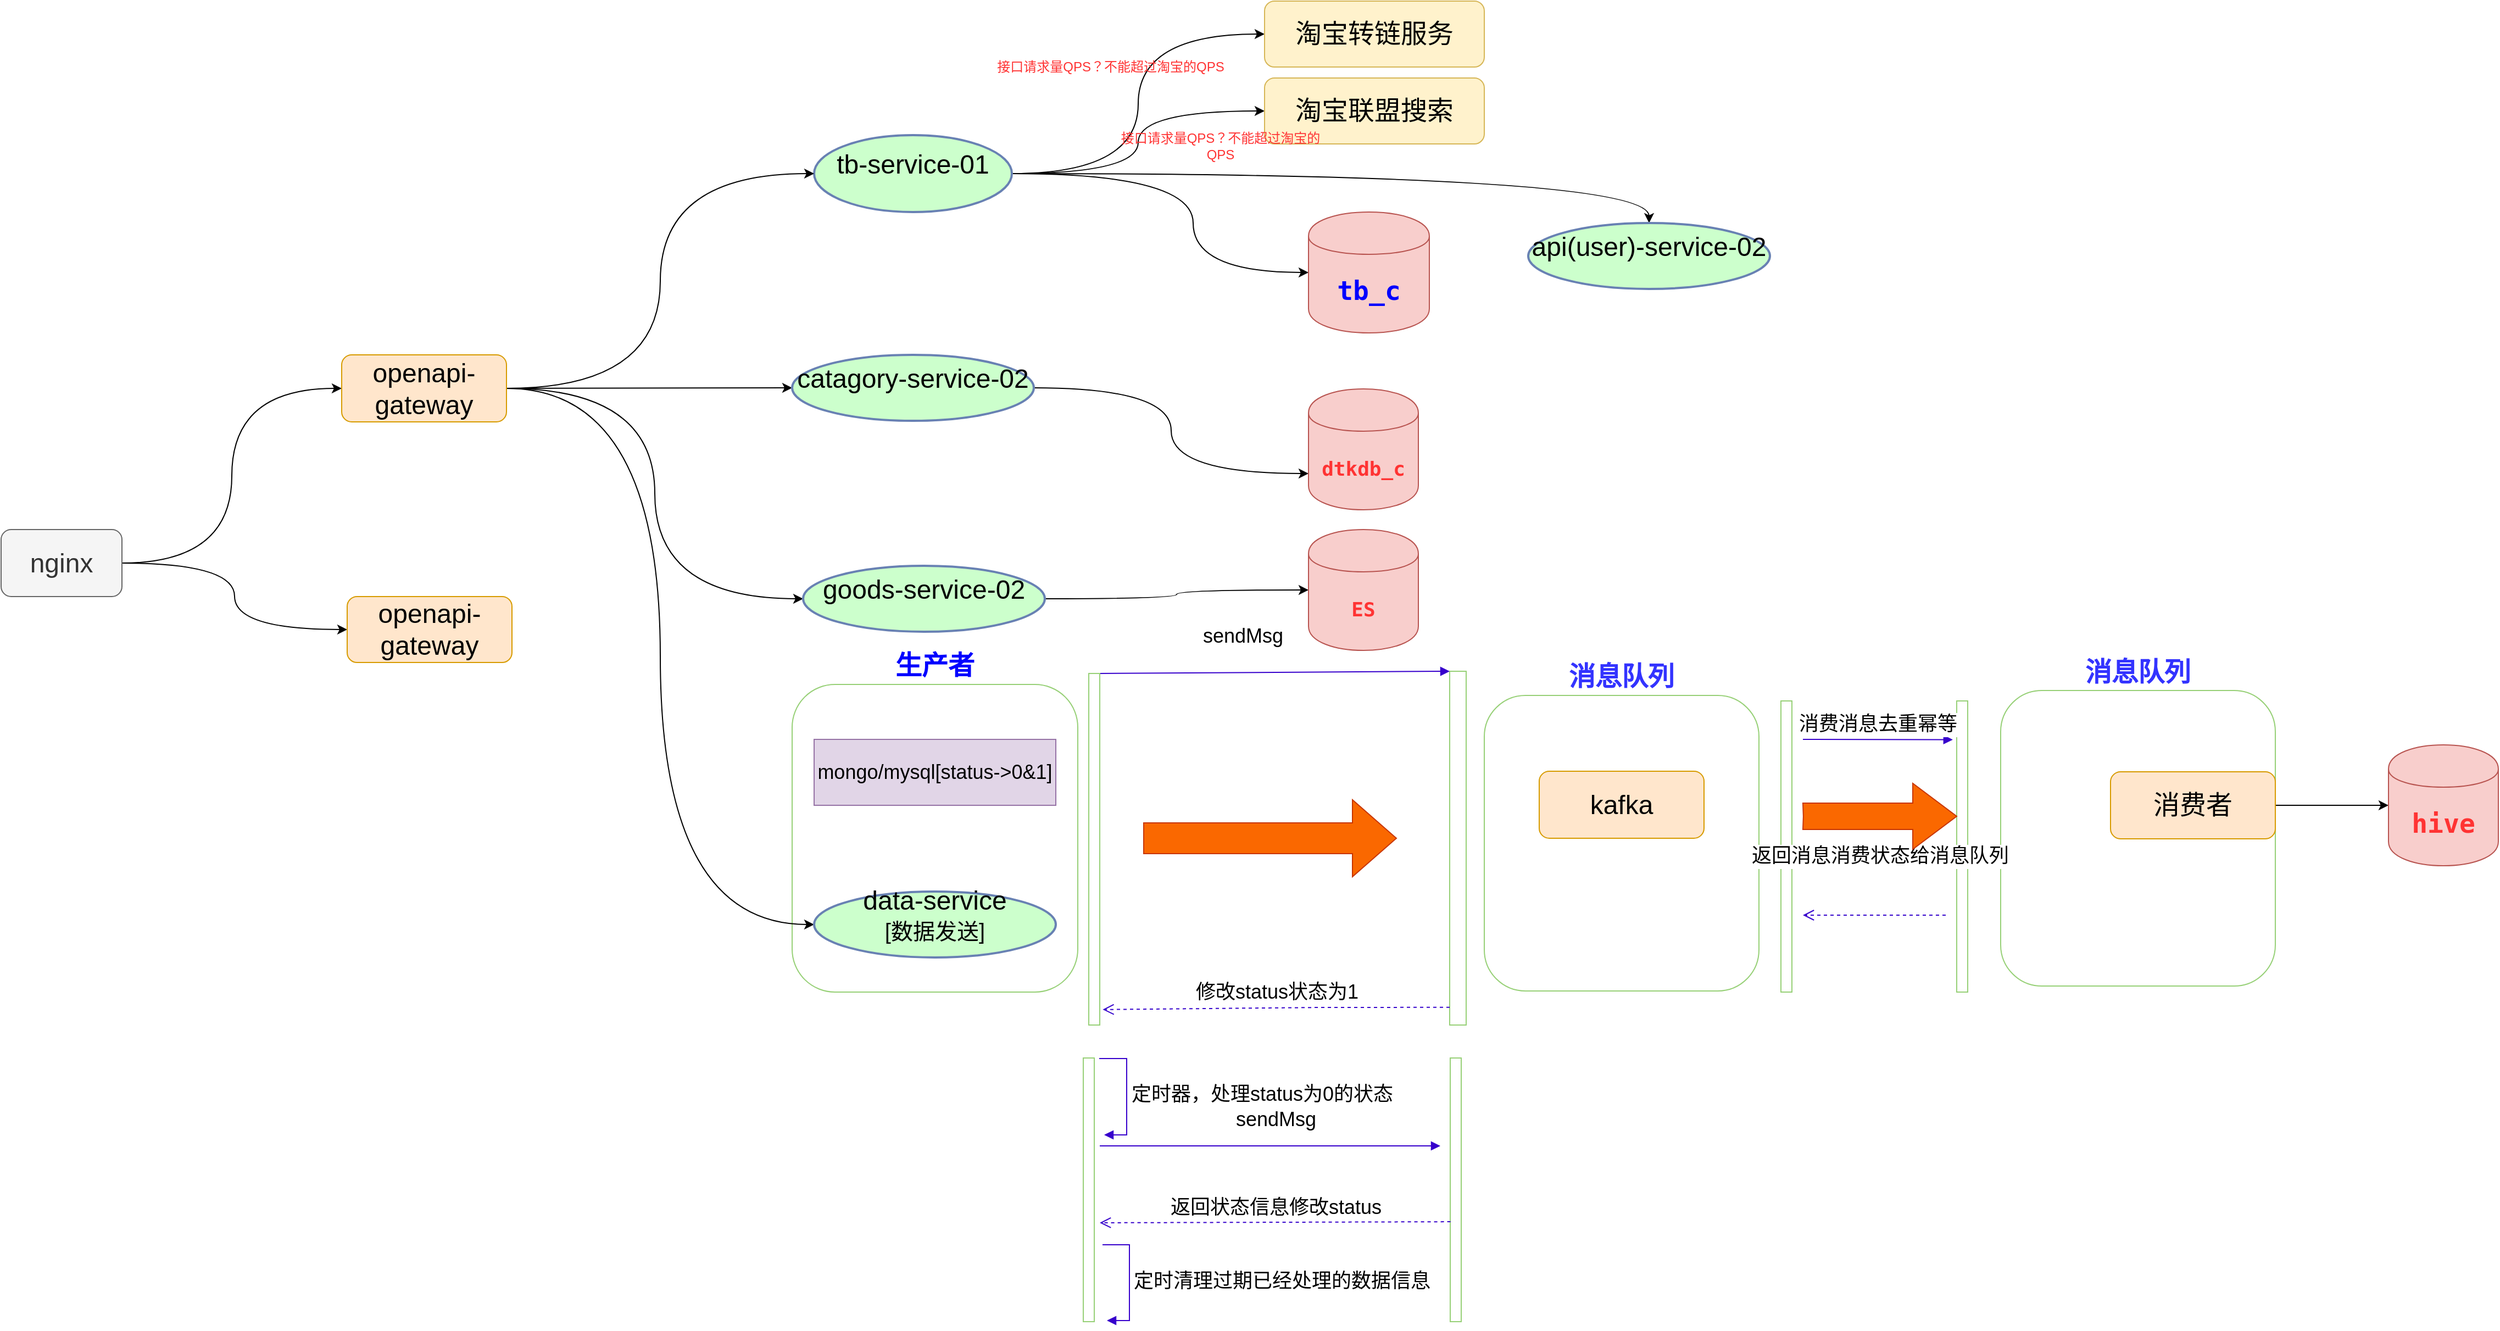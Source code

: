 <mxfile version="10.6.3" type="github"><diagram name="Page-1" id="80d4a630-b321-0f5e-ff81-c5a36ef4752d"><mxGraphModel dx="3240" dy="1279" grid="1" gridSize="10" guides="1" tooltips="1" connect="1" arrows="1" fold="1" page="0" pageScale="1" pageWidth="1100" pageHeight="850" background="#ffffff" math="0" shadow="0"><root><mxCell id="0"/><mxCell id="1" parent="0"/><mxCell id="1MvGkgs8kc9f2CIBTxwt-19" value="&lt;b&gt;&lt;font style=&quot;font-size: 24px&quot; color=&quot;#3333ff&quot;&gt;消息队列&lt;/font&gt;&lt;/b&gt;" style="rounded=1;whiteSpace=wrap;html=1;strokeColor=#97D077;labelPosition=center;verticalLabelPosition=top;align=center;verticalAlign=bottom;" parent="1" vertex="1"><mxGeometry x="340" y="465.5" width="250" height="269" as="geometry"/></mxCell><mxCell id="1MvGkgs8kc9f2CIBTxwt-18" value="&lt;b&gt;&lt;font style=&quot;font-size: 24px&quot; color=&quot;#3333ff&quot;&gt;消息队列&lt;/font&gt;&lt;/b&gt;" style="rounded=1;whiteSpace=wrap;html=1;strokeColor=#97D077;labelPosition=center;verticalLabelPosition=top;align=center;verticalAlign=bottom;" parent="1" vertex="1"><mxGeometry x="-130" y="470" width="250" height="269" as="geometry"/></mxCell><mxCell id="1MvGkgs8kc9f2CIBTxwt-1" value="&lt;div style=&quot;text-align: left&quot;&gt;&lt;b style=&quot;font-size: 24px ; color: rgb(0 , 0 , 255)&quot;&gt;&lt;font face=&quot;Verdana&quot;&gt;生产者&lt;/font&gt;&lt;/b&gt;&lt;/div&gt;" style="rounded=1;whiteSpace=wrap;html=1;strokeColor=#97D077;labelPosition=center;verticalLabelPosition=top;align=center;verticalAlign=bottom;" parent="1" vertex="1"><mxGeometry x="-760" y="460" width="260" height="280" as="geometry"/></mxCell><mxCell id="DHGjigpl-4iPCOjcgtkD-21" value="" style="edgeStyle=orthogonalEdgeStyle;rounded=0;orthogonalLoop=1;jettySize=auto;html=1;curved=1;" parent="1" source="DHGjigpl-4iPCOjcgtkD-2" target="DHGjigpl-4iPCOjcgtkD-19" edge="1"><mxGeometry relative="1" as="geometry"><mxPoint x="-440" y="-5" as="targetPoint"/><Array as="points"><mxPoint x="-395" y="-5"/><mxPoint x="-395" y="85"/></Array></mxGeometry></mxCell><mxCell id="DHGjigpl-4iPCOjcgtkD-23" style="edgeStyle=orthogonalEdgeStyle;rounded=0;orthogonalLoop=1;jettySize=auto;html=1;entryX=0;entryY=0.5;entryDx=0;entryDy=0;curved=1;" parent="1" source="DHGjigpl-4iPCOjcgtkD-2" target="DHGjigpl-4iPCOjcgtkD-16" edge="1"><mxGeometry relative="1" as="geometry"/></mxCell><mxCell id="DHGjigpl-4iPCOjcgtkD-25" style="edgeStyle=orthogonalEdgeStyle;rounded=0;orthogonalLoop=1;jettySize=auto;html=1;entryX=0;entryY=0.5;entryDx=0;entryDy=0;curved=1;" parent="1" source="DHGjigpl-4iPCOjcgtkD-2" target="DHGjigpl-4iPCOjcgtkD-17" edge="1"><mxGeometry relative="1" as="geometry"/></mxCell><mxCell id="DHGjigpl-4iPCOjcgtkD-27" style="edgeStyle=orthogonalEdgeStyle;curved=1;rounded=0;orthogonalLoop=1;jettySize=auto;html=1;" parent="1" source="DHGjigpl-4iPCOjcgtkD-2" target="DHGjigpl-4iPCOjcgtkD-13" edge="1"><mxGeometry relative="1" as="geometry"/></mxCell><mxCell id="DHGjigpl-4iPCOjcgtkD-2" value="&lt;font style=&quot;font-size: 24px&quot;&gt;tb-service-01&lt;br&gt;&lt;/font&gt;" style="ellipse;whiteSpace=wrap;html=1;rounded=1;shadow=0;comic=0;labelBackgroundColor=none;strokeColor=#6881B3;strokeWidth=2;fillColor=#CCFFCC;fontFamily=Helvetica;fontSize=22;fontColor=#000000;verticalAlign=middle;gradientColor=none;gradientDirection=north;spacingBottom=17;" parent="1" vertex="1"><mxGeometry x="-740" y="-40" width="180" height="70" as="geometry"/></mxCell><mxCell id="DHGjigpl-4iPCOjcgtkD-47" style="edgeStyle=orthogonalEdgeStyle;curved=1;rounded=0;orthogonalLoop=1;jettySize=auto;html=1;entryX=0;entryY=0.5;entryDx=0;entryDy=0;" parent="1" source="DHGjigpl-4iPCOjcgtkD-3" target="DHGjigpl-4iPCOjcgtkD-4" edge="1"><mxGeometry relative="1" as="geometry"/></mxCell><mxCell id="DHGjigpl-4iPCOjcgtkD-48" style="edgeStyle=orthogonalEdgeStyle;curved=1;rounded=0;orthogonalLoop=1;jettySize=auto;html=1;entryX=0;entryY=0.5;entryDx=0;entryDy=0;" parent="1" source="DHGjigpl-4iPCOjcgtkD-3" target="DHGjigpl-4iPCOjcgtkD-5" edge="1"><mxGeometry relative="1" as="geometry"/></mxCell><mxCell id="DHGjigpl-4iPCOjcgtkD-3" value="&lt;font style=&quot;font-size: 24px&quot;&gt;nginx&lt;/font&gt;" style="rounded=1;whiteSpace=wrap;html=1;fillColor=#f5f5f5;strokeColor=#666666;fontColor=#333333;" parent="1" vertex="1"><mxGeometry x="-1480" y="319" width="110" height="61" as="geometry"/></mxCell><mxCell id="DHGjigpl-4iPCOjcgtkD-33" style="edgeStyle=orthogonalEdgeStyle;curved=1;rounded=0;orthogonalLoop=1;jettySize=auto;html=1;entryX=0;entryY=0.5;entryDx=0;entryDy=0;" parent="1" source="DHGjigpl-4iPCOjcgtkD-4" target="DHGjigpl-4iPCOjcgtkD-32" edge="1"><mxGeometry relative="1" as="geometry"/></mxCell><mxCell id="DHGjigpl-4iPCOjcgtkD-34" style="edgeStyle=orthogonalEdgeStyle;curved=1;rounded=0;orthogonalLoop=1;jettySize=auto;html=1;entryX=0;entryY=0.5;entryDx=0;entryDy=0;" parent="1" source="DHGjigpl-4iPCOjcgtkD-4" target="DHGjigpl-4iPCOjcgtkD-12" edge="1"><mxGeometry relative="1" as="geometry"/></mxCell><mxCell id="DHGjigpl-4iPCOjcgtkD-35" style="edgeStyle=orthogonalEdgeStyle;curved=1;rounded=0;orthogonalLoop=1;jettySize=auto;html=1;entryX=0;entryY=0.5;entryDx=0;entryDy=0;" parent="1" source="DHGjigpl-4iPCOjcgtkD-4" target="DHGjigpl-4iPCOjcgtkD-9" edge="1"><mxGeometry relative="1" as="geometry"/></mxCell><mxCell id="DHGjigpl-4iPCOjcgtkD-36" style="edgeStyle=orthogonalEdgeStyle;curved=1;rounded=0;orthogonalLoop=1;jettySize=auto;html=1;entryX=0;entryY=0.5;entryDx=0;entryDy=0;" parent="1" source="DHGjigpl-4iPCOjcgtkD-4" target="DHGjigpl-4iPCOjcgtkD-2" edge="1"><mxGeometry relative="1" as="geometry"/></mxCell><mxCell id="DHGjigpl-4iPCOjcgtkD-4" value="&lt;span style=&quot;font-size: 24px&quot;&gt;openapi-gateway&lt;/span&gt;" style="rounded=1;whiteSpace=wrap;html=1;fillColor=#ffe6cc;strokeColor=#d79b00;" parent="1" vertex="1"><mxGeometry x="-1170" y="160" width="150" height="61" as="geometry"/></mxCell><mxCell id="DHGjigpl-4iPCOjcgtkD-5" value="&lt;span style=&quot;font-size: 24px&quot;&gt;openapi-gateway&lt;/span&gt;" style="rounded=1;whiteSpace=wrap;html=1;fillColor=#ffe6cc;strokeColor=#d79b00;" parent="1" vertex="1"><mxGeometry x="-1165" y="380" width="150" height="60" as="geometry"/></mxCell><mxCell id="DHGjigpl-4iPCOjcgtkD-29" style="edgeStyle=orthogonalEdgeStyle;curved=1;rounded=0;orthogonalLoop=1;jettySize=auto;html=1;entryX=0;entryY=0.7;entryDx=0;entryDy=0;" parent="1" source="DHGjigpl-4iPCOjcgtkD-9" target="DHGjigpl-4iPCOjcgtkD-28" edge="1"><mxGeometry relative="1" as="geometry"/></mxCell><mxCell id="DHGjigpl-4iPCOjcgtkD-9" value="&lt;font style=&quot;font-size: 24px&quot;&gt;catagory-service-02&lt;br&gt;&lt;/font&gt;" style="ellipse;whiteSpace=wrap;html=1;rounded=1;shadow=0;comic=0;labelBackgroundColor=none;strokeColor=#6881B3;strokeWidth=2;fillColor=#CCFFCC;fontFamily=Helvetica;fontSize=22;fontColor=#000000;verticalAlign=middle;gradientColor=none;gradientDirection=north;spacingBottom=17;" parent="1" vertex="1"><mxGeometry x="-760" y="160" width="220" height="60" as="geometry"/></mxCell><mxCell id="DHGjigpl-4iPCOjcgtkD-31" style="edgeStyle=orthogonalEdgeStyle;curved=1;rounded=0;orthogonalLoop=1;jettySize=auto;html=1;entryX=0;entryY=0.5;entryDx=0;entryDy=0;" parent="1" source="DHGjigpl-4iPCOjcgtkD-12" target="DHGjigpl-4iPCOjcgtkD-30" edge="1"><mxGeometry relative="1" as="geometry"/></mxCell><mxCell id="DHGjigpl-4iPCOjcgtkD-12" value="&lt;font style=&quot;font-size: 24px&quot;&gt;goods-service-02&lt;br&gt;&lt;/font&gt;" style="ellipse;whiteSpace=wrap;html=1;rounded=1;shadow=0;comic=0;labelBackgroundColor=none;strokeColor=#6881B3;strokeWidth=2;fillColor=#CCFFCC;fontFamily=Helvetica;fontSize=22;fontColor=#000000;verticalAlign=middle;gradientColor=none;gradientDirection=north;spacingBottom=17;" parent="1" vertex="1"><mxGeometry x="-750" y="352" width="220" height="60" as="geometry"/></mxCell><mxCell id="DHGjigpl-4iPCOjcgtkD-13" value="&lt;font style=&quot;font-size: 24px&quot;&gt;api(user)-service-02&lt;br&gt;&lt;/font&gt;" style="ellipse;whiteSpace=wrap;html=1;rounded=1;shadow=0;comic=0;labelBackgroundColor=none;strokeColor=#6881B3;strokeWidth=2;fillColor=#CCFFCC;fontFamily=Helvetica;fontSize=22;fontColor=#000000;verticalAlign=middle;gradientColor=none;gradientDirection=north;spacingBottom=17;" parent="1" vertex="1"><mxGeometry x="-90" y="40" width="220" height="60" as="geometry"/></mxCell><mxCell id="DHGjigpl-4iPCOjcgtkD-16" value="&lt;font style=&quot;font-size: 24px&quot;&gt;淘宝转链服务&lt;/font&gt;" style="rounded=1;whiteSpace=wrap;html=1;fillColor=#fff2cc;strokeColor=#d6b656;" parent="1" vertex="1"><mxGeometry x="-330" y="-162" width="200" height="60" as="geometry"/></mxCell><mxCell id="DHGjigpl-4iPCOjcgtkD-17" value="&lt;font style=&quot;font-size: 24px&quot;&gt;淘宝联盟搜索&lt;/font&gt;" style="rounded=1;whiteSpace=wrap;html=1;fillColor=#fff2cc;strokeColor=#d6b656;" parent="1" vertex="1"><mxGeometry x="-330" y="-92" width="200" height="60" as="geometry"/></mxCell><mxCell id="DHGjigpl-4iPCOjcgtkD-19" value="&lt;pre&gt;&lt;b&gt;&lt;font color=&quot;#0000ff&quot; style=&quot;font-size: 24px&quot;&gt;tb_c&lt;/font&gt;&lt;/b&gt;&lt;/pre&gt;" style="shape=cylinder;whiteSpace=wrap;html=1;boundedLbl=1;backgroundOutline=1;fillColor=#f8cecc;strokeColor=#b85450;" parent="1" vertex="1"><mxGeometry x="-290" y="30" width="110" height="110" as="geometry"/></mxCell><mxCell id="DHGjigpl-4iPCOjcgtkD-28" value="&lt;pre&gt;&lt;pre&gt;&lt;font color=&quot;#ff3333&quot; size=&quot;1&quot;&gt;&lt;b style=&quot;font-size: 18px&quot;&gt;dtkdb_c&lt;/b&gt;&lt;/font&gt;&lt;/pre&gt;&lt;/pre&gt;" style="shape=cylinder;whiteSpace=wrap;html=1;boundedLbl=1;backgroundOutline=1;fillColor=#f8cecc;strokeColor=#b85450;" parent="1" vertex="1"><mxGeometry x="-290" y="191" width="100" height="110" as="geometry"/></mxCell><mxCell id="DHGjigpl-4iPCOjcgtkD-30" value="&lt;pre&gt;&lt;pre&gt;&lt;font color=&quot;#ff3333&quot; size=&quot;1&quot;&gt;&lt;b style=&quot;font-size: 18px&quot;&gt;ES&lt;/b&gt;&lt;/font&gt;&lt;/pre&gt;&lt;/pre&gt;" style="shape=cylinder;whiteSpace=wrap;html=1;boundedLbl=1;backgroundOutline=1;fillColor=#f8cecc;strokeColor=#b85450;" parent="1" vertex="1"><mxGeometry x="-290" y="319" width="100" height="110" as="geometry"/></mxCell><mxCell id="DHGjigpl-4iPCOjcgtkD-32" value="&lt;font&gt;&lt;span style=&quot;font-size: 24px&quot;&gt;data-service&lt;/span&gt;&lt;br&gt;&lt;font style=&quot;font-size: 20px&quot;&gt;[数据发送]&lt;/font&gt;&lt;br&gt;&lt;/font&gt;" style="ellipse;whiteSpace=wrap;html=1;rounded=1;shadow=0;comic=0;labelBackgroundColor=none;strokeColor=#6881B3;strokeWidth=2;fillColor=#CCFFCC;fontFamily=Helvetica;fontSize=22;fontColor=#000000;verticalAlign=middle;gradientColor=none;gradientDirection=north;spacingBottom=17;" parent="1" vertex="1"><mxGeometry x="-740" y="648.5" width="220" height="60" as="geometry"/></mxCell><mxCell id="DHGjigpl-4iPCOjcgtkD-37" value="&lt;span style=&quot;font-size: 24px&quot;&gt;kafka&lt;/span&gt;" style="rounded=1;whiteSpace=wrap;html=1;fillColor=#ffe6cc;strokeColor=#d79b00;" parent="1" vertex="1"><mxGeometry x="-80" y="539" width="150" height="61" as="geometry"/></mxCell><mxCell id="DHGjigpl-4iPCOjcgtkD-44" value="" style="edgeStyle=orthogonalEdgeStyle;curved=1;rounded=0;orthogonalLoop=1;jettySize=auto;html=1;" parent="1" source="DHGjigpl-4iPCOjcgtkD-40" target="DHGjigpl-4iPCOjcgtkD-42" edge="1"><mxGeometry relative="1" as="geometry"><mxPoint x="670" y="570" as="targetPoint"/></mxGeometry></mxCell><mxCell id="DHGjigpl-4iPCOjcgtkD-40" value="&lt;span style=&quot;font-size: 24px&quot;&gt;消费者&lt;/span&gt;" style="rounded=1;whiteSpace=wrap;html=1;fillColor=#ffe6cc;strokeColor=#d79b00;" parent="1" vertex="1"><mxGeometry x="440" y="539.5" width="150" height="61" as="geometry"/></mxCell><mxCell id="DHGjigpl-4iPCOjcgtkD-42" value="&lt;pre&gt;&lt;pre&gt;&lt;font color=&quot;#ff3333&quot; size=&quot;1&quot;&gt;&lt;b style=&quot;font-size: 24px&quot;&gt;hive&lt;/b&gt;&lt;/font&gt;&lt;/pre&gt;&lt;/pre&gt;" style="shape=cylinder;whiteSpace=wrap;html=1;boundedLbl=1;backgroundOutline=1;fillColor=#f8cecc;strokeColor=#b85450;" parent="1" vertex="1"><mxGeometry x="693" y="515" width="100" height="110" as="geometry"/></mxCell><mxCell id="DHGjigpl-4iPCOjcgtkD-46" value="&lt;font style=&quot;font-size: 18px&quot;&gt;mongo/mysql[status-&amp;gt;0&amp;amp;1]&lt;br&gt;&lt;/font&gt;" style="rounded=0;whiteSpace=wrap;html=1;fillColor=#e1d5e7;strokeColor=#9673a6;" parent="1" vertex="1"><mxGeometry x="-740" y="510" width="220" height="60" as="geometry"/></mxCell><mxCell id="1MvGkgs8kc9f2CIBTxwt-4" value="" style="html=1;points=[];perimeter=orthogonalPerimeter;strokeColor=#97D077;" parent="1" vertex="1"><mxGeometry x="-161.5" y="448" width="15" height="322" as="geometry"/></mxCell><mxCell id="1MvGkgs8kc9f2CIBTxwt-5" value="&lt;font style=&quot;font-size: 18px&quot;&gt;sendMsg&lt;/font&gt;" style="html=1;verticalAlign=bottom;endArrow=block;entryX=0;entryY=0;fillColor=#6a00ff;strokeColor=#3700CC;" parent="1" source="1MvGkgs8kc9f2CIBTxwt-8" target="1MvGkgs8kc9f2CIBTxwt-4" edge="1"><mxGeometry x="-0.183" y="19" relative="1" as="geometry"><mxPoint x="-333.5" y="448" as="sourcePoint"/><mxPoint as="offset"/></mxGeometry></mxCell><mxCell id="1MvGkgs8kc9f2CIBTxwt-6" value="&lt;font style=&quot;font-size: 18px&quot;&gt;修改status状态为1&lt;/font&gt;" style="html=1;verticalAlign=bottom;endArrow=open;dashed=1;endSize=8;exitX=0;exitY=0.95;entryX=1.271;entryY=0.956;entryDx=0;entryDy=0;entryPerimeter=0;fillColor=#6a00ff;strokeColor=#3700CC;" parent="1" source="1MvGkgs8kc9f2CIBTxwt-4" target="1MvGkgs8kc9f2CIBTxwt-8" edge="1"><mxGeometry relative="1" as="geometry"><mxPoint x="-470" y="760" as="targetPoint"/><Array as="points"><mxPoint x="-280" y="754"/></Array></mxGeometry></mxCell><mxCell id="1MvGkgs8kc9f2CIBTxwt-8" value="" style="html=1;points=[];perimeter=orthogonalPerimeter;strokeColor=#97D077;" parent="1" vertex="1"><mxGeometry x="-490" y="450" width="10" height="320" as="geometry"/></mxCell><mxCell id="1MvGkgs8kc9f2CIBTxwt-9" value="" style="html=1;points=[];perimeter=orthogonalPerimeter;strokeColor=#97D077;" parent="1" vertex="1"><mxGeometry x="-495" y="800" width="10" height="240" as="geometry"/></mxCell><mxCell id="1MvGkgs8kc9f2CIBTxwt-13" value="&lt;font style=&quot;font-size: 18px&quot;&gt;定时器，处理status为0的状态&lt;/font&gt;" style="edgeStyle=orthogonalEdgeStyle;html=1;align=left;spacingLeft=2;endArrow=block;rounded=0;fillColor=#6a00ff;strokeColor=#3700CC;" parent="1" edge="1"><mxGeometry relative="1" as="geometry"><mxPoint x="-480.5" y="800.5" as="sourcePoint"/><Array as="points"><mxPoint x="-455.5" y="800.5"/></Array><mxPoint x="-476" y="870" as="targetPoint"/></mxGeometry></mxCell><mxCell id="1MvGkgs8kc9f2CIBTxwt-14" value="" style="html=1;points=[];perimeter=orthogonalPerimeter;strokeColor=#97D077;" parent="1" vertex="1"><mxGeometry x="-161" y="800" width="10" height="240" as="geometry"/></mxCell><mxCell id="1MvGkgs8kc9f2CIBTxwt-15" value="&lt;font style=&quot;font-size: 18px&quot;&gt;sendMsg&lt;/font&gt;" style="html=1;verticalAlign=bottom;endArrow=block;fillColor=#6a00ff;strokeColor=#3700CC;" parent="1" edge="1"><mxGeometry x="0.032" y="10" width="80" relative="1" as="geometry"><mxPoint x="-480" y="880" as="sourcePoint"/><mxPoint x="-170" y="880" as="targetPoint"/><mxPoint as="offset"/></mxGeometry></mxCell><mxCell id="1MvGkgs8kc9f2CIBTxwt-17" value="&lt;font style=&quot;font-size: 18px&quot;&gt;返回状态信息修改status&lt;/font&gt;" style="html=1;verticalAlign=bottom;endArrow=open;dashed=1;endSize=8;exitX=0.029;exitY=0.621;exitDx=0;exitDy=0;exitPerimeter=0;fillColor=#6a00ff;strokeColor=#3700CC;" parent="1" source="1MvGkgs8kc9f2CIBTxwt-14" edge="1"><mxGeometry relative="1" as="geometry"><mxPoint x="-400" y="950" as="sourcePoint"/><mxPoint x="-480" y="950" as="targetPoint"/></mxGeometry></mxCell><mxCell id="1MvGkgs8kc9f2CIBTxwt-20" value="" style="html=1;points=[];perimeter=orthogonalPerimeter;strokeColor=#97D077;" parent="1" vertex="1"><mxGeometry x="140" y="475" width="10" height="265" as="geometry"/></mxCell><mxCell id="1MvGkgs8kc9f2CIBTxwt-21" value="" style="html=1;points=[];perimeter=orthogonalPerimeter;strokeColor=#97D077;" parent="1" vertex="1"><mxGeometry x="300" y="475" width="10" height="265" as="geometry"/></mxCell><mxCell id="1MvGkgs8kc9f2CIBTxwt-22" value="&lt;font style=&quot;font-size: 18px&quot;&gt;消费消息去重幂等&lt;/font&gt;" style="html=1;verticalAlign=bottom;endArrow=block;entryX=-0.357;entryY=0.133;entryDx=0;entryDy=0;entryPerimeter=0;fillColor=#6a00ff;strokeColor=#3700CC;" parent="1" target="1MvGkgs8kc9f2CIBTxwt-21" edge="1"><mxGeometry width="80" relative="1" as="geometry"><mxPoint x="160" y="510" as="sourcePoint"/><mxPoint x="240" y="510" as="targetPoint"/></mxGeometry></mxCell><mxCell id="1MvGkgs8kc9f2CIBTxwt-23" value="&lt;font style=&quot;font-size: 18px&quot;&gt;返回消息消费状态给消息队列&lt;/font&gt;" style="html=1;verticalAlign=bottom;endArrow=open;dashed=1;endSize=8;fillColor=#6a00ff;strokeColor=#3700CC;" parent="1" edge="1"><mxGeometry x="-0.077" y="-40" relative="1" as="geometry"><mxPoint x="290" y="670" as="sourcePoint"/><mxPoint x="160" y="670" as="targetPoint"/><mxPoint as="offset"/></mxGeometry></mxCell><mxCell id="1MvGkgs8kc9f2CIBTxwt-24" value="" style="html=1;shadow=0;dashed=0;align=center;verticalAlign=middle;shape=mxgraph.arrows2.arrow;dy=0.6;dx=40;notch=0;strokeColor=#C73500;fillColor=#fa6800;fontColor=#ffffff;" parent="1" vertex="1"><mxGeometry x="-440" y="565" width="230" height="70" as="geometry"/></mxCell><mxCell id="1MvGkgs8kc9f2CIBTxwt-25" value="" style="html=1;shadow=0;dashed=0;align=center;verticalAlign=middle;shape=mxgraph.arrows2.arrow;dy=0.6;dx=40;notch=0.43;strokeColor=#C73500;fillColor=#fa6800;fontColor=#ffffff;" parent="1" vertex="1"><mxGeometry x="160" y="550" width="140" height="60" as="geometry"/></mxCell><mxCell id="mpx1Brai1Ai5UkBwsFC5-1" value="&lt;font color=&quot;#ff3333&quot;&gt;接口请求量QPS？不能超过淘宝的QPS&lt;/font&gt;" style="text;html=1;strokeColor=none;fillColor=none;align=center;verticalAlign=middle;whiteSpace=wrap;rounded=0;" parent="1" vertex="1"><mxGeometry x="-590" y="-112" width="240" height="20" as="geometry"/></mxCell><mxCell id="mpx1Brai1Ai5UkBwsFC5-2" value="&lt;font color=&quot;#ff3333&quot;&gt;接口请求量QPS&lt;span&gt;？不能超过淘宝的QPS&lt;/span&gt;&lt;/font&gt;" style="text;html=1;strokeColor=none;fillColor=none;align=center;verticalAlign=middle;whiteSpace=wrap;rounded=0;" parent="1" vertex="1"><mxGeometry x="-465" y="-40" width="190" height="20" as="geometry"/></mxCell><mxCell id="F8_9ptJmgsEDcJ6-Ri-w-2" value="&lt;span style=&quot;font-size: 18px&quot;&gt;定时清理过期已经处理的数据信息&lt;/span&gt;" style="edgeStyle=orthogonalEdgeStyle;html=1;align=left;spacingLeft=2;endArrow=block;rounded=0;fillColor=#6a00ff;strokeColor=#3700CC;" parent="1" edge="1"><mxGeometry relative="1" as="geometry"><mxPoint x="-477.5" y="970" as="sourcePoint"/><Array as="points"><mxPoint x="-453" y="969.5"/></Array><mxPoint x="-473.5" y="1039" as="targetPoint"/></mxGeometry></mxCell></root></mxGraphModel></diagram><diagram id="oilNjhMWwjhGsueQQR09" name="ç¬¬ 2 é¡µ"><mxGraphModel dx="2221" dy="747" grid="1" gridSize="10" guides="1" tooltips="1" connect="1" arrows="1" fold="1" page="1" pageScale="1" pageWidth="827" pageHeight="1169" math="0" shadow="0"><root><mxCell id="orGGqe_4u-ERvWNqM7PN-0"/><mxCell id="orGGqe_4u-ERvWNqM7PN-1" parent="orGGqe_4u-ERvWNqM7PN-0"/><mxCell id="orGGqe_4u-ERvWNqM7PN-2" value="thread2" style="rounded=0;whiteSpace=wrap;html=1;fillColor=#e1d5e7;strokeColor=#9673a6;" parent="orGGqe_4u-ERvWNqM7PN-1" vertex="1"><mxGeometry x="130" y="180" width="120" height="60" as="geometry"/></mxCell><mxCell id="orGGqe_4u-ERvWNqM7PN-3" value="&lt;span&gt;thread3&lt;/span&gt;" style="rounded=0;whiteSpace=wrap;html=1;fillColor=#e1d5e7;strokeColor=#9673a6;" parent="orGGqe_4u-ERvWNqM7PN-1" vertex="1"><mxGeometry x="130" y="320" width="120" height="60" as="geometry"/></mxCell><mxCell id="orGGqe_4u-ERvWNqM7PN-4" value="thread1" style="rounded=0;whiteSpace=wrap;html=1;fillColor=#e1d5e7;strokeColor=#9673a6;" parent="orGGqe_4u-ERvWNqM7PN-1" vertex="1"><mxGeometry x="130" y="50" width="120" height="60" as="geometry"/></mxCell><mxCell id="orGGqe_4u-ERvWNqM7PN-5" value="kafka" style="whiteSpace=wrap;html=1;aspect=fixed;fillColor=#dae8fc;strokeColor=#6c8ebf;" parent="orGGqe_4u-ERvWNqM7PN-1" vertex="1"><mxGeometry x="617" y="40" width="350" height="350" as="geometry"/></mxCell><mxCell id="orGGqe_4u-ERvWNqM7PN-6" value="" style="endArrow=classic;html=1;exitX=1.007;exitY=0.62;exitDx=0;exitDy=0;exitPerimeter=0;entryX=-0.002;entryY=0.126;entryDx=0;entryDy=0;entryPerimeter=0;fillColor=#e3c800;strokeColor=#B09500;strokeWidth=2;" parent="orGGqe_4u-ERvWNqM7PN-1" source="orGGqe_4u-ERvWNqM7PN-4" target="orGGqe_4u-ERvWNqM7PN-5" edge="1"><mxGeometry width="50" height="50" relative="1" as="geometry"><mxPoint x="280" y="110" as="sourcePoint"/><mxPoint x="330" y="60" as="targetPoint"/></mxGeometry></mxCell><mxCell id="orGGqe_4u-ERvWNqM7PN-7" value="mongo" style="shape=cylinder;whiteSpace=wrap;html=1;boundedLbl=1;backgroundOutline=1;fillColor=#ffe6cc;strokeColor=#d79b00;" parent="orGGqe_4u-ERvWNqM7PN-1" vertex="1"><mxGeometry x="-170" y="40" width="185" height="370" as="geometry"/></mxCell><mxCell id="orGGqe_4u-ERvWNqM7PN-8" value="" style="endArrow=classic;html=1;entryX=0.008;entryY=0.647;entryDx=0;entryDy=0;entryPerimeter=0;fillColor=#e3c800;strokeColor=#B09500;strokeWidth=2;" parent="orGGqe_4u-ERvWNqM7PN-1" target="orGGqe_4u-ERvWNqM7PN-4" edge="1"><mxGeometry width="50" height="50" relative="1" as="geometry"><mxPoint x="15" y="89" as="sourcePoint"/><mxPoint x="100" y="130" as="targetPoint"/></mxGeometry></mxCell><mxCell id="orGGqe_4u-ERvWNqM7PN-16" value="批量" style="text;html=1;resizable=0;points=[];align=center;verticalAlign=middle;labelBackgroundColor=#ffffff;" parent="orGGqe_4u-ERvWNqM7PN-8" vertex="1" connectable="0"><mxGeometry x="-0.21" y="1" relative="1" as="geometry"><mxPoint as="offset"/></mxGeometry></mxCell><mxCell id="orGGqe_4u-ERvWNqM7PN-9" value="" style="endArrow=classic;html=1;entryX=0.008;entryY=0.647;entryDx=0;entryDy=0;entryPerimeter=0;fillColor=#e3c800;strokeColor=#B09500;strokeWidth=2;" parent="orGGqe_4u-ERvWNqM7PN-1" edge="1"><mxGeometry width="50" height="50" relative="1" as="geometry"><mxPoint x="14" y="214.5" as="sourcePoint"/><mxPoint x="130" y="214.5" as="targetPoint"/></mxGeometry></mxCell><mxCell id="orGGqe_4u-ERvWNqM7PN-10" value="" style="endArrow=classic;html=1;entryX=0.008;entryY=0.647;entryDx=0;entryDy=0;entryPerimeter=0;fillColor=#e3c800;strokeColor=#B09500;strokeWidth=2;" parent="orGGqe_4u-ERvWNqM7PN-1" edge="1"><mxGeometry width="50" height="50" relative="1" as="geometry"><mxPoint x="14" y="349.5" as="sourcePoint"/><mxPoint x="130" y="349.5" as="targetPoint"/></mxGeometry></mxCell><mxCell id="orGGqe_4u-ERvWNqM7PN-18" value="批量" style="text;html=1;resizable=0;points=[];align=center;verticalAlign=middle;labelBackgroundColor=#ffffff;" parent="orGGqe_4u-ERvWNqM7PN-10" vertex="1" connectable="0"><mxGeometry x="-0.4" y="-2" relative="1" as="geometry"><mxPoint y="1" as="offset"/></mxGeometry></mxCell><mxCell id="orGGqe_4u-ERvWNqM7PN-11" value="" style="endArrow=classic;html=1;exitX=1.007;exitY=0.62;exitDx=0;exitDy=0;exitPerimeter=0;entryX=-0.002;entryY=0.126;entryDx=0;entryDy=0;entryPerimeter=0;fillColor=#e3c800;strokeColor=#B09500;strokeWidth=2;" parent="orGGqe_4u-ERvWNqM7PN-1" edge="1"><mxGeometry width="50" height="50" relative="1" as="geometry"><mxPoint x="252" y="211.5" as="sourcePoint"/><mxPoint x="617" y="208.5" as="targetPoint"/></mxGeometry></mxCell><mxCell id="orGGqe_4u-ERvWNqM7PN-12" value="" style="endArrow=classic;html=1;exitX=1.007;exitY=0.62;exitDx=0;exitDy=0;exitPerimeter=0;entryX=-0.002;entryY=0.126;entryDx=0;entryDy=0;entryPerimeter=0;fillColor=#e3c800;strokeColor=#B09500;strokeWidth=2;" parent="orGGqe_4u-ERvWNqM7PN-1" edge="1"><mxGeometry width="50" height="50" relative="1" as="geometry"><mxPoint x="250" y="351.5" as="sourcePoint"/><mxPoint x="615" y="348.5" as="targetPoint"/></mxGeometry></mxCell><mxCell id="orGGqe_4u-ERvWNqM7PN-13" value="fail" style="html=1;verticalAlign=bottom;endArrow=open;dashed=1;endSize=8;fillColor=#e51400;strokeColor=#B21036;strokeWidth=2;" parent="orGGqe_4u-ERvWNqM7PN-1" edge="1"><mxGeometry relative="1" as="geometry"><mxPoint x="610" y="140" as="sourcePoint"/><mxPoint x="200" y="140" as="targetPoint"/></mxGeometry></mxCell><mxCell id="orGGqe_4u-ERvWNqM7PN-14" value="删除" style="html=1;verticalAlign=bottom;endArrow=open;dashed=1;endSize=8;fillColor=#008a00;strokeColor=#005700;strokeWidth=2;" parent="orGGqe_4u-ERvWNqM7PN-1" edge="1"><mxGeometry relative="1" as="geometry"><mxPoint x="605" y="260" as="sourcePoint"/><mxPoint x="15" y="260" as="targetPoint"/></mxGeometry></mxCell><mxCell id="orGGqe_4u-ERvWNqM7PN-15" value="删除" style="html=1;verticalAlign=bottom;endArrow=open;dashed=1;endSize=8;fillColor=#008a00;strokeColor=#005700;strokeWidth=2;" parent="orGGqe_4u-ERvWNqM7PN-1" edge="1"><mxGeometry relative="1" as="geometry"><mxPoint x="605" y="389.5" as="sourcePoint"/><mxPoint x="15" y="389.5" as="targetPoint"/></mxGeometry></mxCell><mxCell id="orGGqe_4u-ERvWNqM7PN-17" value="批量" style="text;html=1;resizable=0;points=[];autosize=1;align=left;verticalAlign=top;spacingTop=-4;fillColor=#e3c800;strokeColor=#B09500;fontColor=#ffffff;strokeWidth=2;" parent="orGGqe_4u-ERvWNqM7PN-1" vertex="1"><mxGeometry x="67" y="208" width="40" height="20" as="geometry"/></mxCell><mxCell id="orGGqe_4u-ERvWNqM7PN-19" value="data-service" style="rounded=1;whiteSpace=wrap;html=1;fillColor=#fff2cc;strokeColor=#d6b656;" parent="orGGqe_4u-ERvWNqM7PN-1" vertex="1"><mxGeometry x="-473" y="221" width="120" height="60" as="geometry"/></mxCell><mxCell id="orGGqe_4u-ERvWNqM7PN-20" value="" style="endArrow=classic;html=1;fillColor=#e3c800;strokeColor=#B09500;strokeWidth=2;" parent="orGGqe_4u-ERvWNqM7PN-1" source="orGGqe_4u-ERvWNqM7PN-19" edge="1"><mxGeometry width="50" height="50" relative="1" as="geometry"><mxPoint x="-339" y="301" as="sourcePoint"/><mxPoint x="-170" y="253" as="targetPoint"/></mxGeometry></mxCell><mxCell id="qghLKxllFPvmAVpcikJn-0" value="data-service" style="rounded=1;whiteSpace=wrap;html=1;fillColor=#fff2cc;strokeColor=#d6b656;" parent="orGGqe_4u-ERvWNqM7PN-1" vertex="1"><mxGeometry x="-472" y="119" width="120" height="60" as="geometry"/></mxCell><mxCell id="qghLKxllFPvmAVpcikJn-1" value="" style="endArrow=classic;html=1;fillColor=#e3c800;strokeColor=#B09500;strokeWidth=2;" parent="orGGqe_4u-ERvWNqM7PN-1" source="qghLKxllFPvmAVpcikJn-0" edge="1"><mxGeometry width="50" height="50" relative="1" as="geometry"><mxPoint x="-338" y="199" as="sourcePoint"/><mxPoint x="-169" y="151" as="targetPoint"/></mxGeometry></mxCell><mxCell id="qghLKxllFPvmAVpcikJn-2" value="data-service" style="rounded=1;whiteSpace=wrap;html=1;fillColor=#fff2cc;strokeColor=#d6b656;" parent="orGGqe_4u-ERvWNqM7PN-1" vertex="1"><mxGeometry x="-472" y="301" width="120" height="60" as="geometry"/></mxCell><mxCell id="qghLKxllFPvmAVpcikJn-3" value="" style="endArrow=classic;html=1;fillColor=#e3c800;strokeColor=#B09500;strokeWidth=2;" parent="orGGqe_4u-ERvWNqM7PN-1" source="qghLKxllFPvmAVpcikJn-2" edge="1"><mxGeometry width="50" height="50" relative="1" as="geometry"><mxPoint x="-338" y="381" as="sourcePoint"/><mxPoint x="-169" y="333" as="targetPoint"/></mxGeometry></mxCell></root></mxGraphModel></diagram><diagram id="Uy56gfbl71y-r-75wbHZ" name="第 3 页"><mxGraphModel dx="3048" dy="1916" grid="1" gridSize="10" guides="1" tooltips="1" connect="1" arrows="1" fold="1" page="1" pageScale="1" pageWidth="827" pageHeight="1169" math="0" shadow="0"><root><mxCell id="4VHoVH7EtUFETfM6A-jm-0"/><mxCell id="4VHoVH7EtUFETfM6A-jm-1" parent="4VHoVH7EtUFETfM6A-jm-0"/><mxCell id="4VHoVH7EtUFETfM6A-jm-4" value="&lt;div style=&quot;text-align: left&quot;&gt;&lt;b style=&quot;font-size: 24px ; color: rgb(0 , 0 , 255)&quot;&gt;&lt;font face=&quot;Verdana&quot;&gt;生产者&lt;/font&gt;&lt;/b&gt;&lt;/div&gt;" style="rounded=1;whiteSpace=wrap;html=1;strokeColor=#97D077;labelPosition=center;verticalLabelPosition=top;align=center;verticalAlign=bottom;" vertex="1" parent="4VHoVH7EtUFETfM6A-jm-1"><mxGeometry x="-760" y="460" width="260" height="280" as="geometry"/></mxCell><mxCell id="4VHoVH7EtUFETfM6A-jm-5" value="" style="edgeStyle=orthogonalEdgeStyle;rounded=0;orthogonalLoop=1;jettySize=auto;html=1;curved=1;" edge="1" parent="4VHoVH7EtUFETfM6A-jm-1" source="4VHoVH7EtUFETfM6A-jm-9" target="4VHoVH7EtUFETfM6A-jm-26"><mxGeometry relative="1" as="geometry"><mxPoint x="-440" y="-5" as="targetPoint"/><Array as="points"><mxPoint x="-395" y="-5"/><mxPoint x="-395" y="85"/></Array></mxGeometry></mxCell><mxCell id="4VHoVH7EtUFETfM6A-jm-6" style="edgeStyle=orthogonalEdgeStyle;rounded=0;orthogonalLoop=1;jettySize=auto;html=1;entryX=0;entryY=0.5;entryDx=0;entryDy=0;curved=1;" edge="1" parent="4VHoVH7EtUFETfM6A-jm-1" source="4VHoVH7EtUFETfM6A-jm-9" target="4VHoVH7EtUFETfM6A-jm-24"><mxGeometry relative="1" as="geometry"/></mxCell><mxCell id="4VHoVH7EtUFETfM6A-jm-7" style="edgeStyle=orthogonalEdgeStyle;rounded=0;orthogonalLoop=1;jettySize=auto;html=1;entryX=0;entryY=0.5;entryDx=0;entryDy=0;curved=1;" edge="1" parent="4VHoVH7EtUFETfM6A-jm-1" source="4VHoVH7EtUFETfM6A-jm-9" target="4VHoVH7EtUFETfM6A-jm-25"><mxGeometry relative="1" as="geometry"/></mxCell><mxCell id="4VHoVH7EtUFETfM6A-jm-9" value="&lt;font style=&quot;font-size: 24px&quot;&gt;items-tbservice&lt;br&gt;&lt;/font&gt;" style="ellipse;whiteSpace=wrap;html=1;rounded=1;shadow=0;comic=0;labelBackgroundColor=none;strokeColor=#6881B3;strokeWidth=2;fillColor=#FF3333;fontFamily=Helvetica;fontSize=22;fontColor=#000000;verticalAlign=middle;gradientColor=none;gradientDirection=north;spacingBottom=17;" vertex="1" parent="4VHoVH7EtUFETfM6A-jm-1"><mxGeometry x="-740" y="-40" width="180" height="70" as="geometry"/></mxCell><mxCell id="4VHoVH7EtUFETfM6A-jm-10" style="edgeStyle=orthogonalEdgeStyle;curved=1;rounded=0;orthogonalLoop=1;jettySize=auto;html=1;entryX=0;entryY=0.5;entryDx=0;entryDy=0;" edge="1" parent="4VHoVH7EtUFETfM6A-jm-1" source="4VHoVH7EtUFETfM6A-jm-12" target="4VHoVH7EtUFETfM6A-jm-17"><mxGeometry relative="1" as="geometry"/></mxCell><mxCell id="4VHoVH7EtUFETfM6A-jm-11" style="edgeStyle=orthogonalEdgeStyle;curved=1;rounded=0;orthogonalLoop=1;jettySize=auto;html=1;entryX=0;entryY=0.5;entryDx=0;entryDy=0;" edge="1" parent="4VHoVH7EtUFETfM6A-jm-1" source="4VHoVH7EtUFETfM6A-jm-12" target="4VHoVH7EtUFETfM6A-jm-18"><mxGeometry relative="1" as="geometry"/></mxCell><mxCell id="4VHoVH7EtUFETfM6A-jm-12" value="&lt;font style=&quot;font-size: 24px&quot;&gt;nginx&lt;/font&gt;" style="rounded=1;whiteSpace=wrap;html=1;fillColor=#f5f5f5;strokeColor=#666666;fontColor=#333333;" vertex="1" parent="4VHoVH7EtUFETfM6A-jm-1"><mxGeometry x="-1480" y="319" width="110" height="61" as="geometry"/></mxCell><mxCell id="4VHoVH7EtUFETfM6A-jm-13" style="edgeStyle=orthogonalEdgeStyle;curved=1;rounded=0;orthogonalLoop=1;jettySize=auto;html=1;entryX=0;entryY=0.5;entryDx=0;entryDy=0;" edge="1" parent="4VHoVH7EtUFETfM6A-jm-1" source="4VHoVH7EtUFETfM6A-jm-17" target="4VHoVH7EtUFETfM6A-jm-4"><mxGeometry relative="1" as="geometry"/></mxCell><mxCell id="4VHoVH7EtUFETfM6A-jm-14" style="edgeStyle=orthogonalEdgeStyle;curved=1;rounded=0;orthogonalLoop=1;jettySize=auto;html=1;entryX=0;entryY=0.5;entryDx=0;entryDy=0;" edge="1" parent="4VHoVH7EtUFETfM6A-jm-1" source="4VHoVH7EtUFETfM6A-jm-17" target="4VHoVH7EtUFETfM6A-jm-22"><mxGeometry relative="1" as="geometry"/></mxCell><mxCell id="4VHoVH7EtUFETfM6A-jm-15" style="edgeStyle=orthogonalEdgeStyle;curved=1;rounded=0;orthogonalLoop=1;jettySize=auto;html=1;entryX=0;entryY=0.5;entryDx=0;entryDy=0;" edge="1" parent="4VHoVH7EtUFETfM6A-jm-1" source="4VHoVH7EtUFETfM6A-jm-17" target="4VHoVH7EtUFETfM6A-jm-20"><mxGeometry relative="1" as="geometry"/></mxCell><mxCell id="4VHoVH7EtUFETfM6A-jm-16" style="edgeStyle=orthogonalEdgeStyle;curved=1;rounded=0;orthogonalLoop=1;jettySize=auto;html=1;entryX=0;entryY=0.5;entryDx=0;entryDy=0;" edge="1" parent="4VHoVH7EtUFETfM6A-jm-1" source="4VHoVH7EtUFETfM6A-jm-17" target="4VHoVH7EtUFETfM6A-jm-9"><mxGeometry relative="1" as="geometry"/></mxCell><mxCell id="4VHoVH7EtUFETfM6A-jm-55" style="edgeStyle=orthogonalEdgeStyle;rounded=0;orthogonalLoop=1;jettySize=auto;html=1;entryX=0;entryY=0.5;entryDx=0;entryDy=0;curved=1;" edge="1" parent="4VHoVH7EtUFETfM6A-jm-1" source="4VHoVH7EtUFETfM6A-jm-17" target="4VHoVH7EtUFETfM6A-jm-53"><mxGeometry relative="1" as="geometry"/></mxCell><mxCell id="4VHoVH7EtUFETfM6A-jm-17" value="&lt;span&gt;&lt;font style=&quot;font-size: 18px&quot;&gt;items-gateway&lt;/font&gt;&lt;/span&gt;&lt;br&gt;" style="rounded=1;whiteSpace=wrap;html=1;fillColor=#ffe6cc;strokeColor=#d79b00;" vertex="1" parent="4VHoVH7EtUFETfM6A-jm-1"><mxGeometry x="-1170" y="160" width="150" height="61" as="geometry"/></mxCell><mxCell id="4VHoVH7EtUFETfM6A-jm-18" value="&lt;span&gt;&lt;font style=&quot;font-size: 18px&quot;&gt;items-gateway&lt;/font&gt;&lt;/span&gt;&lt;br&gt;" style="rounded=1;whiteSpace=wrap;html=1;fillColor=#ffe6cc;strokeColor=#d79b00;" vertex="1" parent="4VHoVH7EtUFETfM6A-jm-1"><mxGeometry x="-1170" y="382" width="150" height="60" as="geometry"/></mxCell><mxCell id="4VHoVH7EtUFETfM6A-jm-19" style="edgeStyle=orthogonalEdgeStyle;curved=1;rounded=0;orthogonalLoop=1;jettySize=auto;html=1;entryX=0;entryY=0.7;entryDx=0;entryDy=0;" edge="1" parent="4VHoVH7EtUFETfM6A-jm-1" source="4VHoVH7EtUFETfM6A-jm-20" target="4VHoVH7EtUFETfM6A-jm-27"><mxGeometry relative="1" as="geometry"/></mxCell><mxCell id="4VHoVH7EtUFETfM6A-jm-20" value="&lt;font style=&quot;font-size: 24px&quot;&gt;items-category&lt;br&gt;&lt;/font&gt;" style="ellipse;whiteSpace=wrap;html=1;rounded=1;shadow=0;comic=0;labelBackgroundColor=none;strokeColor=#6881B3;strokeWidth=2;fillColor=#E6FFCC;fontFamily=Helvetica;fontSize=22;fontColor=#000000;verticalAlign=middle;gradientColor=none;gradientDirection=north;spacingBottom=17;" vertex="1" parent="4VHoVH7EtUFETfM6A-jm-1"><mxGeometry x="-760" y="160" width="220" height="60" as="geometry"/></mxCell><mxCell id="4VHoVH7EtUFETfM6A-jm-21" style="edgeStyle=orthogonalEdgeStyle;curved=1;rounded=0;orthogonalLoop=1;jettySize=auto;html=1;entryX=0;entryY=0.455;entryDx=0;entryDy=0;entryPerimeter=0;" edge="1" parent="4VHoVH7EtUFETfM6A-jm-1" source="4VHoVH7EtUFETfM6A-jm-22" target="4VHoVH7EtUFETfM6A-jm-28"><mxGeometry relative="1" as="geometry"/></mxCell><mxCell id="4VHoVH7EtUFETfM6A-jm-22" value="&lt;font style=&quot;font-size: 24px&quot;&gt;items-goods&lt;br&gt;&lt;/font&gt;" style="ellipse;whiteSpace=wrap;html=1;rounded=1;shadow=0;comic=0;labelBackgroundColor=none;strokeColor=#6881B3;strokeWidth=2;fillColor=#FF6666;fontFamily=Helvetica;fontSize=22;fontColor=#000000;verticalAlign=middle;gradientColor=none;gradientDirection=north;spacingBottom=17;" vertex="1" parent="4VHoVH7EtUFETfM6A-jm-1"><mxGeometry x="-750" y="352" width="220" height="60" as="geometry"/></mxCell><mxCell id="4VHoVH7EtUFETfM6A-jm-24" value="&lt;font style=&quot;font-size: 24px&quot;&gt;淘宝转链服务&lt;/font&gt;" style="rounded=1;whiteSpace=wrap;html=1;fillColor=#fff2cc;strokeColor=#d6b656;" vertex="1" parent="4VHoVH7EtUFETfM6A-jm-1"><mxGeometry x="-210" y="-230" width="200" height="60" as="geometry"/></mxCell><mxCell id="4VHoVH7EtUFETfM6A-jm-25" value="&lt;font style=&quot;font-size: 24px&quot;&gt;淘宝联盟搜索&lt;/font&gt;" style="rounded=1;whiteSpace=wrap;html=1;fillColor=#fff2cc;strokeColor=#d6b656;" vertex="1" parent="4VHoVH7EtUFETfM6A-jm-1"><mxGeometry x="-210" y="-102" width="200" height="60" as="geometry"/></mxCell><mxCell id="4VHoVH7EtUFETfM6A-jm-26" value="&lt;pre&gt;&lt;b&gt;&lt;font color=&quot;#0000ff&quot; style=&quot;font-size: 24px&quot;&gt;tb_c&lt;/font&gt;&lt;/b&gt;&lt;/pre&gt;" style="shape=cylinder;whiteSpace=wrap;html=1;boundedLbl=1;backgroundOutline=1;fillColor=#f8cecc;strokeColor=#b85450;" vertex="1" parent="4VHoVH7EtUFETfM6A-jm-1"><mxGeometry x="-290" y="30" width="110" height="110" as="geometry"/></mxCell><mxCell id="4VHoVH7EtUFETfM6A-jm-27" value="&lt;pre&gt;&lt;pre&gt;&lt;font color=&quot;#ff3333&quot; size=&quot;1&quot;&gt;&lt;b style=&quot;font-size: 18px&quot;&gt;dtkdb_c&lt;/b&gt;&lt;/font&gt;&lt;/pre&gt;&lt;/pre&gt;" style="shape=cylinder;whiteSpace=wrap;html=1;boundedLbl=1;backgroundOutline=1;fillColor=#f8cecc;strokeColor=#b85450;" vertex="1" parent="4VHoVH7EtUFETfM6A-jm-1"><mxGeometry x="-280" y="190" width="100" height="110" as="geometry"/></mxCell><mxCell id="4VHoVH7EtUFETfM6A-jm-28" value="&lt;pre&gt;&lt;pre&gt;&lt;font color=&quot;#ff3333&quot; size=&quot;1&quot;&gt;&lt;b style=&quot;font-size: 18px&quot;&gt;ES&lt;/b&gt;&lt;/font&gt;&lt;/pre&gt;&lt;/pre&gt;" style="shape=cylinder;whiteSpace=wrap;html=1;boundedLbl=1;backgroundOutline=1;fillColor=#f8cecc;strokeColor=#b85450;" vertex="1" parent="4VHoVH7EtUFETfM6A-jm-1"><mxGeometry x="-275" y="332" width="100" height="110" as="geometry"/></mxCell><mxCell id="4VHoVH7EtUFETfM6A-jm-29" value="&lt;font&gt;&lt;span&gt;items-datas&lt;/span&gt;&lt;br&gt;&lt;font style=&quot;font-size: 20px&quot;&gt;[数据发送]&lt;/font&gt;&lt;br&gt;&lt;/font&gt;" style="ellipse;whiteSpace=wrap;html=1;rounded=1;shadow=0;comic=0;labelBackgroundColor=none;strokeColor=#6881B3;strokeWidth=2;fillColor=#E6FFCC;fontFamily=Helvetica;fontSize=22;fontColor=#000000;verticalAlign=middle;gradientColor=none;gradientDirection=north;spacingBottom=17;" vertex="1" parent="4VHoVH7EtUFETfM6A-jm-1"><mxGeometry x="-740" y="600" width="220" height="60" as="geometry"/></mxCell><mxCell id="4VHoVH7EtUFETfM6A-jm-34" value="&lt;font style=&quot;font-size: 18px&quot;&gt;mongo/mysql[status-&amp;gt;0&amp;amp;1]&lt;br&gt;&lt;/font&gt;" style="rounded=0;whiteSpace=wrap;html=1;fillColor=#e1d5e7;strokeColor=#9673a6;" vertex="1" parent="4VHoVH7EtUFETfM6A-jm-1"><mxGeometry x="-740" y="500" width="220" height="60" as="geometry"/></mxCell><mxCell id="4VHoVH7EtUFETfM6A-jm-50" value="&lt;font color=&quot;#ff3333&quot;&gt;接口请求量QPS？不能超过淘宝的QPS&lt;/font&gt;" style="text;html=1;strokeColor=none;fillColor=none;align=center;verticalAlign=middle;whiteSpace=wrap;rounded=0;" vertex="1" parent="4VHoVH7EtUFETfM6A-jm-1"><mxGeometry x="-550" y="-122" width="240" height="20" as="geometry"/></mxCell><mxCell id="4VHoVH7EtUFETfM6A-jm-51" value="&lt;font color=&quot;#ff3333&quot;&gt;接口请求量QPS&lt;span&gt;？不能超过淘宝的QPS&lt;/span&gt;&lt;/font&gt;" style="text;html=1;strokeColor=none;fillColor=none;align=center;verticalAlign=middle;whiteSpace=wrap;rounded=0;" vertex="1" parent="4VHoVH7EtUFETfM6A-jm-1"><mxGeometry x="-465" y="-40" width="190" height="20" as="geometry"/></mxCell><mxCell id="4VHoVH7EtUFETfM6A-jm-53" value="&lt;font style=&quot;font-size: 24px&quot;&gt;items-openapi&lt;br&gt;&lt;/font&gt;" style="ellipse;whiteSpace=wrap;html=1;rounded=1;shadow=0;comic=0;labelBackgroundColor=none;strokeColor=#82b366;strokeWidth=2;fillColor=#E6FFCC;fontFamily=Helvetica;fontSize=22;verticalAlign=middle;gradientDirection=north;spacingBottom=17;" vertex="1" parent="4VHoVH7EtUFETfM6A-jm-1"><mxGeometry x="-750" y="-250" width="180" height="70" as="geometry"/></mxCell><mxCell id="4VHoVH7EtUFETfM6A-jm-59" value="" style="endArrow=classic;html=1;dashed=1;fillColor=#ffe6cc;strokeColor=#d79b00;entryX=0.539;entryY=0.986;entryDx=0;entryDy=0;entryPerimeter=0;exitX=0.5;exitY=0;exitDx=0;exitDy=0;strokeWidth=3;" edge="1" parent="4VHoVH7EtUFETfM6A-jm-1" source="4VHoVH7EtUFETfM6A-jm-9" target="4VHoVH7EtUFETfM6A-jm-53"><mxGeometry width="50" height="50" relative="1" as="geometry"><mxPoint x="-720" y="-70" as="sourcePoint"/><mxPoint x="-500" y="246" as="targetPoint"/></mxGeometry></mxCell><mxCell id="4VHoVH7EtUFETfM6A-jm-60" value="依赖" style="text;html=1;strokeColor=none;fillColor=none;align=center;verticalAlign=middle;whiteSpace=wrap;rounded=0;" vertex="1" parent="4VHoVH7EtUFETfM6A-jm-1"><mxGeometry x="-700" y="-120" width="40" height="20" as="geometry"/></mxCell><mxCell id="4VHoVH7EtUFETfM6A-jm-61" value="" style="endArrow=classic;html=1;dashed=1;exitX=0.5;exitY=1;exitDx=0;exitDy=0;entryX=0.5;entryY=0;entryDx=0;entryDy=0;edgeStyle=orthogonalEdgeStyle;curved=1;fillColor=#fff2cc;strokeColor=#d6b656;strokeWidth=3;" edge="1" parent="4VHoVH7EtUFETfM6A-jm-1" source="4VHoVH7EtUFETfM6A-jm-9" target="4VHoVH7EtUFETfM6A-jm-22"><mxGeometry width="50" height="50" relative="1" as="geometry"><mxPoint x="-650" y="130" as="sourcePoint"/><mxPoint x="-600" y="80" as="targetPoint"/><Array as="points"><mxPoint x="-790" y="30"/><mxPoint x="-790" y="260"/><mxPoint x="-640" y="260"/></Array></mxGeometry></mxCell><mxCell id="4VHoVH7EtUFETfM6A-jm-63" value="" style="endArrow=classic;html=1;dashed=1;fillColor=#ffe6cc;strokeColor=none;entryX=0.636;entryY=-0.033;entryDx=0;entryDy=0;entryPerimeter=0;exitX=0.722;exitY=1;exitDx=0;exitDy=0;strokeWidth=3;exitPerimeter=0;" edge="1" parent="4VHoVH7EtUFETfM6A-jm-1" source="4VHoVH7EtUFETfM6A-jm-53" target="4VHoVH7EtUFETfM6A-jm-22"><mxGeometry width="50" height="50" relative="1" as="geometry"><mxPoint x="-640" y="-30" as="sourcePoint"/><mxPoint x="-643" y="-171" as="targetPoint"/><Array as="points"><mxPoint x="-620" y="-150"/></Array></mxGeometry></mxCell><mxCell id="4VHoVH7EtUFETfM6A-jm-65" value="" style="endArrow=classic;startArrow=classic;html=1;dashed=1;strokeColor=#d79b00;strokeWidth=3;entryX=0.678;entryY=0.986;entryDx=0;entryDy=0;entryPerimeter=0;exitX=0.568;exitY=0.033;exitDx=0;exitDy=0;exitPerimeter=0;fillColor=#ffe6cc;" edge="1" parent="4VHoVH7EtUFETfM6A-jm-1" source="4VHoVH7EtUFETfM6A-jm-22" target="4VHoVH7EtUFETfM6A-jm-53"><mxGeometry width="50" height="50" relative="1" as="geometry"><mxPoint x="-590" y="120" as="sourcePoint"/><mxPoint x="-540" y="70" as="targetPoint"/></mxGeometry></mxCell><mxCell id="4VHoVH7EtUFETfM6A-jm-66" value="&lt;font color=&quot;#ff3333&quot;&gt;相互依赖&lt;/font&gt;" style="text;html=1;strokeColor=none;fillColor=none;align=center;verticalAlign=middle;whiteSpace=wrap;rounded=0;" vertex="1" parent="4VHoVH7EtUFETfM6A-jm-1"><mxGeometry x="-620" y="85" width="70" height="20" as="geometry"/></mxCell><mxCell id="4VHoVH7EtUFETfM6A-jm-68" value="" style="endArrow=classic;html=1;dashed=1;strokeColor=#d79b00;strokeWidth=3;exitX=0.723;exitY=1.017;exitDx=0;exitDy=0;exitPerimeter=0;fillColor=#ffe6cc;" edge="1" parent="4VHoVH7EtUFETfM6A-jm-1" source="4VHoVH7EtUFETfM6A-jm-20"><mxGeometry width="50" height="50" relative="1" as="geometry"><mxPoint x="-560" y="350" as="sourcePoint"/><mxPoint x="-601" y="350" as="targetPoint"/></mxGeometry></mxCell><mxCell id="4VHoVH7EtUFETfM6A-jm-69" value="" style="endArrow=classic;html=1;dashed=1;strokeColor=#d79b00;strokeWidth=3;entryX=-0.008;entryY=0.668;entryDx=0;entryDy=0;edgeStyle=orthogonalEdgeStyle;curved=1;fillColor=#ffe6cc;entryPerimeter=0;" edge="1" parent="4VHoVH7EtUFETfM6A-jm-1" target="4VHoVH7EtUFETfM6A-jm-4"><mxGeometry width="50" height="50" relative="1" as="geometry"><mxPoint x="-1020" y="190" as="sourcePoint"/><mxPoint x="-940" y="400" as="targetPoint"/><Array as="points"><mxPoint x="-970" y="190"/><mxPoint x="-970" y="647"/></Array></mxGeometry></mxCell><mxCell id="4VHoVH7EtUFETfM6A-jm-70" value="&lt;font color=&quot;#ff3333&quot;&gt;问题:&lt;br&gt;①当发送mongo失败的时候，怎么处理?error日志文件&lt;br&gt;②当发送kafka失败的时候怎么处理？error日志文件&lt;/font&gt;&lt;br&gt;" style="text;html=1;strokeColor=none;fillColor=none;align=center;verticalAlign=middle;whiteSpace=wrap;rounded=0;" vertex="1" parent="4VHoVH7EtUFETfM6A-jm-1"><mxGeometry x="-490" y="574" width="230" height="56" as="geometry"/></mxCell></root></mxGraphModel></diagram><diagram id="-jtRfb7jlhTie9uyLMq8" name="第 4 页"><mxGraphModel dx="1394" dy="1916" grid="1" gridSize="10" guides="1" tooltips="1" connect="1" arrows="1" fold="1" page="1" pageScale="1" pageWidth="827" pageHeight="1169" math="0" shadow="0"><root><mxCell id="07BdzgaSjjDhtv-UC0Aa-0"/><mxCell id="07BdzgaSjjDhtv-UC0Aa-1" parent="07BdzgaSjjDhtv-UC0Aa-0"/><mxCell id="07BdzgaSjjDhtv-UC0Aa-2" value="Actor" style="shape=umlActor;verticalLabelPosition=bottom;labelBackgroundColor=#ffffff;verticalAlign=top;html=1;strokeColor=#d6b656;fillColor=#fff2cc;gradientColor=#ffd966;" vertex="1" parent="07BdzgaSjjDhtv-UC0Aa-1"><mxGeometry x="380" y="-80" width="50" height="110" as="geometry"/></mxCell><mxCell id="07BdzgaSjjDhtv-UC0Aa-3" value="" style="line;strokeWidth=1;fillColor=none;align=left;verticalAlign=middle;spacingTop=-1;spacingLeft=3;spacingRight=3;rotatable=0;labelPosition=right;points=[];portConstraint=eastwest;" vertex="1" parent="07BdzgaSjjDhtv-UC0Aa-1"><mxGeometry x="60" y="190" width="740" height="8" as="geometry"/></mxCell><mxCell id="07BdzgaSjjDhtv-UC0Aa-4" value="" style="line;strokeWidth=1;fillColor=none;align=left;verticalAlign=middle;spacingTop=-1;spacingLeft=3;spacingRight=3;rotatable=0;labelPosition=right;points=[];portConstraint=eastwest;" vertex="1" parent="07BdzgaSjjDhtv-UC0Aa-1"><mxGeometry x="50" y="590" width="740" height="8" as="geometry"/></mxCell><mxCell id="07BdzgaSjjDhtv-UC0Aa-7" value="" style="endArrow=classic;html=1;strokeColor=#b85450;strokeWidth=3;gradientColor=#ea6b66;fillColor=#f8cecc;" edge="1" parent="07BdzgaSjjDhtv-UC0Aa-1"><mxGeometry width="50" height="50" relative="1" as="geometry"><mxPoint x="400" y="60" as="sourcePoint"/><mxPoint x="400" y="180" as="targetPoint"/></mxGeometry></mxCell><mxCell id="07BdzgaSjjDhtv-UC0Aa-14" value="" style="edgeStyle=orthogonalEdgeStyle;curved=1;rounded=0;orthogonalLoop=1;jettySize=auto;html=1;strokeColor=#b85450;strokeWidth=3;gradientColor=#ea6b66;fillColor=#f8cecc;" edge="1" parent="07BdzgaSjjDhtv-UC0Aa-1" source="07BdzgaSjjDhtv-UC0Aa-8" target="07BdzgaSjjDhtv-UC0Aa-13"><mxGeometry relative="1" as="geometry"/></mxCell><mxCell id="07BdzgaSjjDhtv-UC0Aa-8" value="应用入口" style="rounded=0;whiteSpace=wrap;html=1;strokeColor=#E6FFCC;fillColor=#E6FFCC;" vertex="1" parent="07BdzgaSjjDhtv-UC0Aa-1"><mxGeometry x="345" y="210" width="120" height="60" as="geometry"/></mxCell><mxCell id="07BdzgaSjjDhtv-UC0Aa-9" value="用户交互层" style="text;html=1;strokeColor=none;fillColor=none;align=center;verticalAlign=middle;whiteSpace=wrap;rounded=0;" vertex="1" parent="07BdzgaSjjDhtv-UC0Aa-1"><mxGeometry x="90" y="90" width="110" height="20" as="geometry"/></mxCell><mxCell id="07BdzgaSjjDhtv-UC0Aa-10" value="应用接入层" style="text;html=1;strokeColor=none;fillColor=none;align=center;verticalAlign=middle;whiteSpace=wrap;rounded=0;" vertex="1" parent="07BdzgaSjjDhtv-UC0Aa-1"><mxGeometry x="110" y="250" width="70" height="20" as="geometry"/></mxCell><mxCell id="07BdzgaSjjDhtv-UC0Aa-20" value="" style="edgeStyle=orthogonalEdgeStyle;curved=1;rounded=0;orthogonalLoop=1;jettySize=auto;html=1;strokeColor=#b85450;strokeWidth=3;gradientColor=#ea6b66;fillColor=#f8cecc;" edge="1" parent="07BdzgaSjjDhtv-UC0Aa-1" source="07BdzgaSjjDhtv-UC0Aa-13"><mxGeometry relative="1" as="geometry"><mxPoint x="405" y="490" as="targetPoint"/></mxGeometry></mxCell><mxCell id="07BdzgaSjjDhtv-UC0Aa-13" value="验签" style="rhombus;whiteSpace=wrap;html=1;strokeColor=#d6b656;fillColor=#fff2cc;gradientColor=#ffd966;" vertex="1" parent="07BdzgaSjjDhtv-UC0Aa-1"><mxGeometry x="350" y="330" width="110" height="80" as="geometry"/></mxCell><mxCell id="07BdzgaSjjDhtv-UC0Aa-28" style="edgeStyle=orthogonalEdgeStyle;rounded=0;orthogonalLoop=1;jettySize=auto;html=1;strokeColor=#b85450;strokeWidth=3;gradientColor=#ea6b66;fillColor=#f8cecc;exitX=1;exitY=0.5;exitDx=0;exitDy=0;" edge="1" parent="07BdzgaSjjDhtv-UC0Aa-1" source="07BdzgaSjjDhtv-UC0Aa-13"><mxGeometry relative="1" as="geometry"><mxPoint x="410" y="584" as="targetPoint"/><mxPoint x="600" y="400" as="sourcePoint"/><Array as="points"><mxPoint x="600" y="370"/><mxPoint x="600" y="584"/></Array></mxGeometry></mxCell><mxCell id="07BdzgaSjjDhtv-UC0Aa-18" value="不通过" style="text;html=1;strokeColor=none;fillColor=none;align=center;verticalAlign=middle;whiteSpace=wrap;rounded=0;" vertex="1" parent="07BdzgaSjjDhtv-UC0Aa-1"><mxGeometry x="480" y="340" width="40" height="20" as="geometry"/></mxCell><mxCell id="07BdzgaSjjDhtv-UC0Aa-21" value="通过" style="text;html=1;strokeColor=none;fillColor=none;align=center;verticalAlign=middle;whiteSpace=wrap;rounded=0;" vertex="1" parent="07BdzgaSjjDhtv-UC0Aa-1"><mxGeometry x="405" y="430" width="40" height="20" as="geometry"/></mxCell><mxCell id="07BdzgaSjjDhtv-UC0Aa-24" value="" style="edgeStyle=orthogonalEdgeStyle;curved=1;rounded=0;orthogonalLoop=1;jettySize=auto;html=1;strokeColor=#b85450;strokeWidth=3;gradientColor=#ea6b66;fillColor=#f8cecc;" edge="1" parent="07BdzgaSjjDhtv-UC0Aa-1" source="07BdzgaSjjDhtv-UC0Aa-22"><mxGeometry relative="1" as="geometry"><mxPoint x="410" y="670" as="targetPoint"/></mxGeometry></mxCell><mxCell id="07BdzgaSjjDhtv-UC0Aa-22" value="访问应用API" style="rounded=0;whiteSpace=wrap;html=1;strokeColor=#E6FFCC;fillColor=#E6FFCC;" vertex="1" parent="07BdzgaSjjDhtv-UC0Aa-1"><mxGeometry x="350" y="490" width="120" height="60" as="geometry"/></mxCell><mxCell id="07BdzgaSjjDhtv-UC0Aa-25" value="返回结果" style="text;html=1;strokeColor=none;fillColor=none;align=center;verticalAlign=middle;whiteSpace=wrap;rounded=0;" vertex="1" parent="07BdzgaSjjDhtv-UC0Aa-1"><mxGeometry x="425" y="610" width="55" height="20" as="geometry"/></mxCell></root></mxGraphModel></diagram></mxfile>